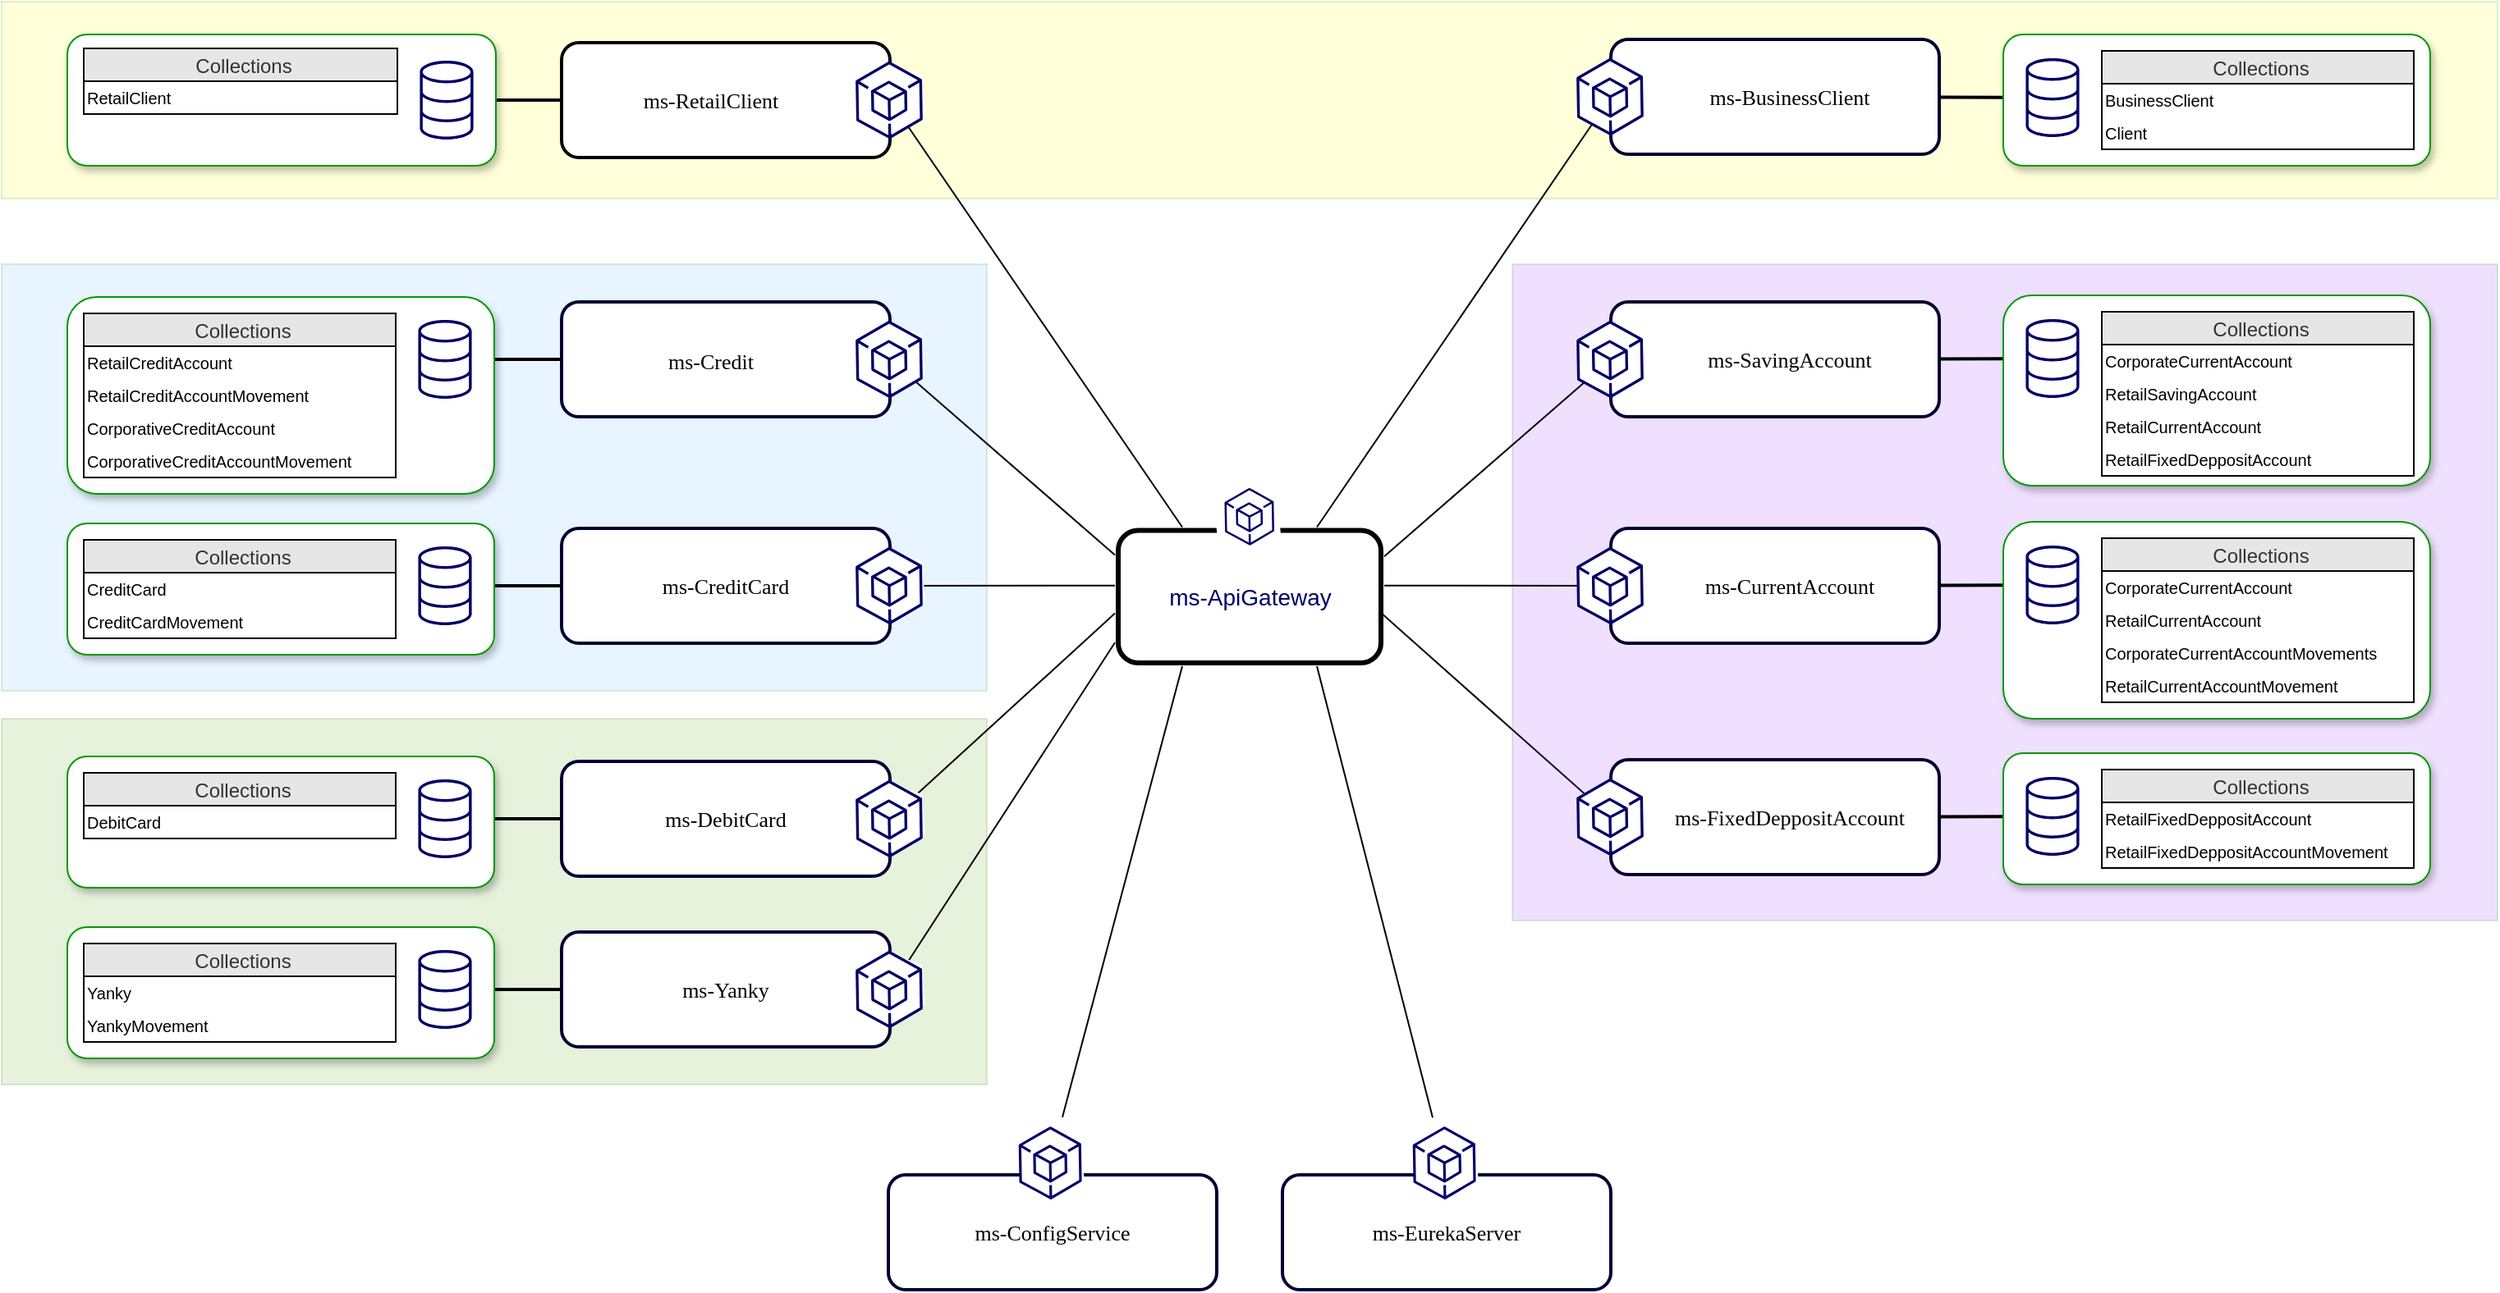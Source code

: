 <mxfile version="18.0.0" type="device"><diagram name="Page-1" id="8ce9d11a-91a2-4d17-14d8-a56ed91bf033"><mxGraphModel dx="1422" dy="865" grid="1" gridSize="10" guides="1" tooltips="1" connect="1" arrows="1" fold="1" page="0" pageScale="1" pageWidth="1654" pageHeight="1169" background="none" math="0" shadow="0"><root><mxCell id="0"/><mxCell id="1" parent="0"/><mxCell id="M9vJf_4yARbZ_5PcfqVN-27" value="" style="rounded=0;whiteSpace=wrap;html=1;shadow=0;glass=0;strokeColor=#2D7600;fillColor=#60a917;opacity=15;sketch=0;gradientDirection=north;fontColor=#ffffff;" vertex="1" parent="1"><mxGeometry x="40" y="497" width="600" height="223" as="geometry"/></mxCell><mxCell id="zfBecbqCb2H-PpGnRsxc-29" style="edgeStyle=none;rounded=0;orthogonalLoop=1;jettySize=auto;html=1;endArrow=none;endFill=0;entryX=0.99;entryY=0.62;entryDx=0;entryDy=0;entryPerimeter=0;exitX=0;exitY=0.5;exitDx=0;exitDy=0;" parent="1" source="zfBecbqCb2H-PpGnRsxc-16" target="_Uz7mDWVABXSQ33nbeNP-144" edge="1"><mxGeometry relative="1" as="geometry"><mxPoint x="1030" y="672" as="sourcePoint"/><mxPoint x="900" y="430" as="targetPoint"/></mxGeometry></mxCell><mxCell id="gxVAvb1nZ87aypQsvZ4N-100" value="" style="rounded=0;whiteSpace=wrap;html=1;shadow=0;glass=0;strokeColor=#009900;fillColor=#9933FF;opacity=15;sketch=0;gradientColor=none;gradientDirection=north;" parent="1" vertex="1"><mxGeometry x="960" y="220" width="600" height="400" as="geometry"/></mxCell><mxCell id="gxVAvb1nZ87aypQsvZ4N-98" value="" style="rounded=0;whiteSpace=wrap;html=1;shadow=0;glass=0;strokeColor=#009900;fillColor=#66B2FF;opacity=15;sketch=0;gradientColor=none;gradientDirection=north;" parent="1" vertex="1"><mxGeometry x="40" y="220" width="600" height="260" as="geometry"/></mxCell><mxCell id="gxVAvb1nZ87aypQsvZ4N-97" value="" style="rounded=0;whiteSpace=wrap;html=1;shadow=0;glass=0;strokeColor=#009900;fillColor=#FFFF00;opacity=15;sketch=0;gradientColor=none;gradientDirection=north;" parent="1" vertex="1"><mxGeometry x="40" y="60" width="1520" height="120" as="geometry"/></mxCell><mxCell id="gxVAvb1nZ87aypQsvZ4N-83" style="edgeStyle=none;rounded=0;orthogonalLoop=1;jettySize=auto;html=1;exitX=0;exitY=0.5;exitDx=0;exitDy=0;endArrow=none;endFill=0;entryX=1;entryY=0.21;entryDx=0;entryDy=0;entryPerimeter=0;" parent="1" source="_Uz7mDWVABXSQ33nbeNP-8" target="_Uz7mDWVABXSQ33nbeNP-144" edge="1"><mxGeometry relative="1" as="geometry"><mxPoint x="900" y="350" as="targetPoint"/></mxGeometry></mxCell><mxCell id="gxVAvb1nZ87aypQsvZ4N-111" style="edgeStyle=none;rounded=0;orthogonalLoop=1;jettySize=auto;html=1;exitX=0.25;exitY=1;exitDx=0;exitDy=0;fontSize=12;endArrow=none;endFill=0;" parent="1" source="_Uz7mDWVABXSQ33nbeNP-144" target="gxVAvb1nZ87aypQsvZ4N-104" edge="1"><mxGeometry relative="1" as="geometry"/></mxCell><mxCell id="gxVAvb1nZ87aypQsvZ4N-112" style="edgeStyle=none;rounded=0;orthogonalLoop=1;jettySize=auto;html=1;exitX=0.75;exitY=1;exitDx=0;exitDy=0;fontSize=12;endArrow=none;endFill=0;" parent="1" source="_Uz7mDWVABXSQ33nbeNP-144" target="gxVAvb1nZ87aypQsvZ4N-110" edge="1"><mxGeometry relative="1" as="geometry"/></mxCell><mxCell id="gxVAvb1nZ87aypQsvZ4N-84" style="edgeStyle=none;rounded=0;orthogonalLoop=1;jettySize=auto;html=1;exitX=0;exitY=0.5;exitDx=0;exitDy=0;endArrow=none;endFill=0;entryX=1;entryY=0.42;entryDx=0;entryDy=0;entryPerimeter=0;" parent="1" source="JOhAV4occEGOmYZ6tUo2-1" target="_Uz7mDWVABXSQ33nbeNP-144" edge="1"><mxGeometry relative="1" as="geometry"><mxPoint x="910" y="400" as="targetPoint"/></mxGeometry></mxCell><mxCell id="gxVAvb1nZ87aypQsvZ4N-86" style="edgeStyle=none;rounded=0;orthogonalLoop=1;jettySize=auto;html=1;exitX=1;exitY=0.5;exitDx=0;exitDy=0;entryX=0;entryY=0.42;entryDx=0;entryDy=0;endArrow=none;endFill=0;entryPerimeter=0;" parent="1" source="gxVAvb1nZ87aypQsvZ4N-43" target="_Uz7mDWVABXSQ33nbeNP-144" edge="1"><mxGeometry relative="1" as="geometry"/></mxCell><mxCell id="gxVAvb1nZ87aypQsvZ4N-79" style="edgeStyle=none;rounded=0;orthogonalLoop=1;jettySize=auto;html=1;exitX=1;exitY=0.5;exitDx=0;exitDy=0;endArrow=none;endFill=0;entryX=0.25;entryY=0;entryDx=0;entryDy=0;" parent="1" source="_Uz7mDWVABXSQ33nbeNP-14" target="_Uz7mDWVABXSQ33nbeNP-144" edge="1"><mxGeometry relative="1" as="geometry"><mxPoint x="750" y="220" as="targetPoint"/><mxPoint x="502.5" y="155" as="sourcePoint"/></mxGeometry></mxCell><mxCell id="_Uz7mDWVABXSQ33nbeNP-14" value="ms-RetailClient" style="rounded=1;whiteSpace=wrap;html=1;shadow=0;labelBackgroundColor=none;strokeWidth=2;fontFamily=Verdana;fontSize=13;align=center;strokeColor=#000000;spacingRight=18;" parent="1" vertex="1"><mxGeometry x="381" y="85" width="200" height="70" as="geometry"/></mxCell><mxCell id="_Uz7mDWVABXSQ33nbeNP-24" value="" style="group;rotation=180;" parent="1" vertex="1" connectable="0"><mxGeometry x="551" y="90.5" width="59" height="59" as="geometry"/></mxCell><mxCell id="_Uz7mDWVABXSQ33nbeNP-25" value="" style="html=1;whiteSpace=wrap;shape=isoCube2;backgroundOutline=1;isoAngle=15;strokeColor=#FFFFFF;fillColor=default;gradientColor=none;rotation=-365;" parent="_Uz7mDWVABXSQ33nbeNP-24" vertex="1"><mxGeometry x="10" y="7" width="40" height="43" as="geometry"/></mxCell><mxCell id="_Uz7mDWVABXSQ33nbeNP-26" value="" style="sketch=0;outlineConnect=0;fontColor=#232F3E;gradientColor=none;gradientDirection=north;fillColor=none;strokeColor=#000066;dashed=0;verticalLabelPosition=bottom;verticalAlign=top;align=center;html=1;fontSize=12;fontStyle=0;aspect=fixed;shape=mxgraph.aws4.resourceIcon;resIcon=mxgraph.aws4.tools_and_sdks;rotation=359;" parent="_Uz7mDWVABXSQ33nbeNP-24" vertex="1"><mxGeometry width="59" height="59" as="geometry"/></mxCell><mxCell id="_Uz7mDWVABXSQ33nbeNP-136" value="" style="edgeStyle=none;rounded=0;orthogonalLoop=1;jettySize=auto;html=1;fontSize=12;fontColor=#333333;endArrow=none;endFill=0;strokeWidth=2;" parent="1" source="_Uz7mDWVABXSQ33nbeNP-133" target="_Uz7mDWVABXSQ33nbeNP-14" edge="1"><mxGeometry relative="1" as="geometry"/></mxCell><mxCell id="_Uz7mDWVABXSQ33nbeNP-126" value="" style="whiteSpace=wrap;html=1;fontSize=14;strokeColor=#009900;fillColor=default;gradientColor=none;gradientDirection=south;rounded=1;shadow=1;" parent="1" vertex="1"><mxGeometry x="80" y="80" width="261" height="80" as="geometry"/></mxCell><mxCell id="_Uz7mDWVABXSQ33nbeNP-127" value="Collections" style="swimlane;fontStyle=0;childLayout=stackLayout;horizontal=1;startSize=20;horizontalStack=0;resizeParent=1;resizeParentMax=0;resizeLast=0;collapsible=1;marginBottom=0;fontSize=12;gradientDirection=east;spacingLeft=4;align=center;strokeColor=default;gradientColor=none;swimlaneFillColor=#FFFFFF;fillColor=#E6E6E6;fontColor=#333333;" parent="1" vertex="1"><mxGeometry x="90" y="88.5" width="191" height="40" as="geometry"><mxRectangle x="780" y="240" width="50" height="30" as="alternateBounds"/></mxGeometry></mxCell><mxCell id="_Uz7mDWVABXSQ33nbeNP-130" value="RetailClient" style="text;strokeColor=none;fillColor=none;align=left;verticalAlign=middle;spacingLeft=2;spacingRight=4;overflow=hidden;points=[[0,0.5],[1,0.5]];portConstraint=eastwest;rotatable=0;fontSize=10;spacing=0;" parent="_Uz7mDWVABXSQ33nbeNP-127" vertex="1"><mxGeometry y="20" width="191" height="20" as="geometry"/></mxCell><mxCell id="_Uz7mDWVABXSQ33nbeNP-131" value="" style="group" parent="1" vertex="1" connectable="0"><mxGeometry x="281" y="90" width="60" height="60" as="geometry"/></mxCell><mxCell id="_Uz7mDWVABXSQ33nbeNP-132" value="" style="shape=cylinder3;whiteSpace=wrap;html=1;boundedLbl=1;backgroundOutline=1;size=15;fontSize=14;strokeColor=none;fillColor=#FFFFFF;gradientColor=none;" parent="_Uz7mDWVABXSQ33nbeNP-131" vertex="1"><mxGeometry x="14.615" y="6.154" width="30.769" height="47.692" as="geometry"/></mxCell><mxCell id="_Uz7mDWVABXSQ33nbeNP-133" value="" style="sketch=0;points=[[0,0,0],[0.25,0,0],[0.5,0,0],[0.75,0,0],[1,0,0],[0,1,0],[0.25,1,0],[0.5,1,0],[0.75,1,0],[1,1,0],[0,0.25,0],[0,0.5,0],[0,0.75,0],[1,0.25,0],[1,0.5,0],[1,0.75,0]];outlineConnect=0;fontColor=#232F3E;gradientColor=none;gradientDirection=north;fillColor=none;strokeColor=#000066;dashed=0;verticalLabelPosition=bottom;verticalAlign=top;align=center;html=1;fontSize=12;fontStyle=0;aspect=fixed;shape=mxgraph.aws4.resourceIcon;resIcon=mxgraph.aws4.database;" parent="_Uz7mDWVABXSQ33nbeNP-131" vertex="1"><mxGeometry width="60" height="60" as="geometry"/></mxCell><mxCell id="gxVAvb1nZ87aypQsvZ4N-81" style="edgeStyle=none;rounded=0;orthogonalLoop=1;jettySize=auto;html=1;exitX=0;exitY=0.5;exitDx=0;exitDy=0;entryX=0.75;entryY=0;entryDx=0;entryDy=0;endArrow=none;endFill=0;" parent="1" source="17ea667e15c223fc-8" target="_Uz7mDWVABXSQ33nbeNP-144" edge="1"><mxGeometry relative="1" as="geometry"/></mxCell><mxCell id="gxVAvb1nZ87aypQsvZ4N-82" style="edgeStyle=none;rounded=0;orthogonalLoop=1;jettySize=auto;html=1;exitX=1;exitY=0.5;exitDx=0;exitDy=0;entryX=0;entryY=0.2;entryDx=0;entryDy=0;endArrow=none;endFill=0;entryPerimeter=0;" parent="1" source="_Uz7mDWVABXSQ33nbeNP-13" target="_Uz7mDWVABXSQ33nbeNP-144" edge="1"><mxGeometry relative="1" as="geometry"/></mxCell><mxCell id="gxVAvb1nZ87aypQsvZ4N-90" value="" style="group" parent="1" vertex="1" connectable="0"><mxGeometry x="80" y="378" width="530" height="80" as="geometry"/></mxCell><mxCell id="gxVAvb1nZ87aypQsvZ4N-43" value="ms-CreditCard" style="rounded=1;whiteSpace=wrap;html=1;shadow=0;labelBackgroundColor=none;strokeWidth=2;fontFamily=Verdana;fontSize=13;align=center;perimeterSpacing=0;strokeColor=#000033;" parent="gxVAvb1nZ87aypQsvZ4N-90" vertex="1"><mxGeometry x="301" y="3" width="200" height="70" as="geometry"/></mxCell><mxCell id="gxVAvb1nZ87aypQsvZ4N-44" value="" style="group;rotation=180;" parent="gxVAvb1nZ87aypQsvZ4N-90" vertex="1" connectable="0"><mxGeometry x="471" y="8.5" width="59" height="59" as="geometry"/></mxCell><mxCell id="gxVAvb1nZ87aypQsvZ4N-45" value="" style="html=1;whiteSpace=wrap;shape=isoCube2;backgroundOutline=1;isoAngle=15;strokeColor=#FFFFFF;fillColor=default;gradientColor=none;rotation=-365;" parent="gxVAvb1nZ87aypQsvZ4N-44" vertex="1"><mxGeometry x="10" y="7" width="40" height="43" as="geometry"/></mxCell><mxCell id="gxVAvb1nZ87aypQsvZ4N-46" value="" style="sketch=0;outlineConnect=0;fontColor=#232F3E;gradientColor=none;gradientDirection=north;fillColor=none;strokeColor=#000066;dashed=0;verticalLabelPosition=bottom;verticalAlign=top;align=center;html=1;fontSize=12;fontStyle=0;aspect=fixed;shape=mxgraph.aws4.resourceIcon;resIcon=mxgraph.aws4.tools_and_sdks;rotation=359;" parent="gxVAvb1nZ87aypQsvZ4N-44" vertex="1"><mxGeometry width="59" height="59" as="geometry"/></mxCell><mxCell id="gxVAvb1nZ87aypQsvZ4N-47" value="" style="edgeStyle=none;rounded=0;orthogonalLoop=1;jettySize=auto;html=1;fontSize=12;fontColor=#333333;endArrow=none;endFill=0;strokeWidth=2;" parent="gxVAvb1nZ87aypQsvZ4N-90" source="gxVAvb1nZ87aypQsvZ4N-56" target="gxVAvb1nZ87aypQsvZ4N-43" edge="1"><mxGeometry relative="1" as="geometry"/></mxCell><mxCell id="gxVAvb1nZ87aypQsvZ4N-48" value="" style="whiteSpace=wrap;html=1;fontSize=14;strokeColor=#009900;fillColor=#FFFFFF;gradientColor=none;gradientDirection=south;shadow=1;rounded=1;" parent="gxVAvb1nZ87aypQsvZ4N-90" vertex="1"><mxGeometry width="260" height="80" as="geometry"/></mxCell><mxCell id="gxVAvb1nZ87aypQsvZ4N-49" value="Collections" style="swimlane;fontStyle=0;childLayout=stackLayout;horizontal=1;startSize=20;horizontalStack=0;resizeParent=1;resizeParentMax=0;resizeLast=0;collapsible=1;marginBottom=0;fontSize=12;gradientDirection=east;spacingLeft=4;align=center;strokeColor=default;gradientColor=none;swimlaneFillColor=#FFFFFF;fillColor=#E6E6E6;fontColor=#333333;" parent="gxVAvb1nZ87aypQsvZ4N-90" vertex="1"><mxGeometry x="10" y="10" width="190" height="60" as="geometry"><mxRectangle x="780" y="240" width="50" height="30" as="alternateBounds"/></mxGeometry></mxCell><mxCell id="gxVAvb1nZ87aypQsvZ4N-50" value="CreditCard" style="text;strokeColor=none;fillColor=none;align=left;verticalAlign=middle;spacingLeft=2;spacingRight=4;overflow=hidden;points=[[0,0.5],[1,0.5]];portConstraint=eastwest;rotatable=0;fontSize=10;spacing=0;" parent="gxVAvb1nZ87aypQsvZ4N-49" vertex="1"><mxGeometry y="20" width="190" height="20" as="geometry"/></mxCell><mxCell id="gxVAvb1nZ87aypQsvZ4N-51" value="CreditCardMovement" style="text;strokeColor=none;fillColor=none;align=left;verticalAlign=middle;spacingLeft=2;spacingRight=4;overflow=hidden;points=[[0,0.5],[1,0.5]];portConstraint=eastwest;rotatable=0;fontSize=10;spacing=0;" parent="gxVAvb1nZ87aypQsvZ4N-49" vertex="1"><mxGeometry y="40" width="190" height="20" as="geometry"/></mxCell><mxCell id="gxVAvb1nZ87aypQsvZ4N-54" value="" style="group" parent="gxVAvb1nZ87aypQsvZ4N-90" vertex="1" connectable="0"><mxGeometry x="200" y="8" width="60" height="60" as="geometry"/></mxCell><mxCell id="gxVAvb1nZ87aypQsvZ4N-55" value="" style="shape=cylinder3;whiteSpace=wrap;html=1;boundedLbl=1;backgroundOutline=1;size=15;fontSize=14;strokeColor=none;fillColor=#FFFFFF;gradientColor=none;" parent="gxVAvb1nZ87aypQsvZ4N-54" vertex="1"><mxGeometry x="14.615" y="6.154" width="30.769" height="47.692" as="geometry"/></mxCell><mxCell id="gxVAvb1nZ87aypQsvZ4N-56" value="" style="sketch=0;points=[[0,0,0],[0.25,0,0],[0.5,0,0],[0.75,0,0],[1,0,0],[0,1,0],[0.25,1,0],[0.5,1,0],[0.75,1,0],[1,1,0],[0,0.25,0],[0,0.5,0],[0,0.75,0],[1,0.25,0],[1,0.5,0],[1,0.75,0]];outlineConnect=0;fontColor=#232F3E;gradientColor=none;gradientDirection=north;fillColor=none;strokeColor=#000066;dashed=0;verticalLabelPosition=bottom;verticalAlign=top;align=center;html=1;fontSize=12;fontStyle=0;aspect=fixed;shape=mxgraph.aws4.resourceIcon;resIcon=mxgraph.aws4.database;" parent="gxVAvb1nZ87aypQsvZ4N-54" vertex="1"><mxGeometry width="60" height="60" as="geometry"/></mxCell><mxCell id="gxVAvb1nZ87aypQsvZ4N-92" value="" style="group" parent="1" vertex="1" connectable="0"><mxGeometry x="80" y="240" width="530" height="120" as="geometry"/></mxCell><mxCell id="_Uz7mDWVABXSQ33nbeNP-13" value="ms-Credit" style="rounded=1;whiteSpace=wrap;html=1;shadow=0;labelBackgroundColor=none;strokeWidth=2;fontFamily=Verdana;fontSize=13;align=center;perimeterSpacing=0;strokeColor=#000033;spacingBottom=-1;spacingRight=18;" parent="gxVAvb1nZ87aypQsvZ4N-92" vertex="1"><mxGeometry x="301" y="3" width="200" height="70" as="geometry"/></mxCell><mxCell id="_Uz7mDWVABXSQ33nbeNP-139" value="" style="edgeStyle=none;rounded=0;orthogonalLoop=1;jettySize=auto;html=1;fontSize=12;fontColor=#333333;endArrow=none;endFill=0;strokeWidth=2;" parent="gxVAvb1nZ87aypQsvZ4N-92" source="_Uz7mDWVABXSQ33nbeNP-105" target="_Uz7mDWVABXSQ33nbeNP-13" edge="1"><mxGeometry relative="1" as="geometry"/></mxCell><mxCell id="_Uz7mDWVABXSQ33nbeNP-98" value="" style="whiteSpace=wrap;html=1;fontSize=14;strokeColor=#009900;fillColor=#FFFFFF;gradientColor=none;gradientDirection=south;rounded=1;shadow=1;" parent="gxVAvb1nZ87aypQsvZ4N-92" vertex="1"><mxGeometry width="260" height="120" as="geometry"/></mxCell><mxCell id="_Uz7mDWVABXSQ33nbeNP-99" value="Collections" style="swimlane;fontStyle=0;childLayout=stackLayout;horizontal=1;startSize=20;horizontalStack=0;resizeParent=1;resizeParentMax=0;resizeLast=0;collapsible=1;marginBottom=0;fontSize=12;gradientDirection=east;spacingLeft=4;align=center;strokeColor=default;gradientColor=none;swimlaneFillColor=#FFFFFF;fillColor=#E6E6E6;fontColor=#333333;" parent="gxVAvb1nZ87aypQsvZ4N-92" vertex="1"><mxGeometry x="10" y="10" width="190" height="100" as="geometry"><mxRectangle x="780" y="240" width="50" height="30" as="alternateBounds"/></mxGeometry></mxCell><mxCell id="gxVAvb1nZ87aypQsvZ4N-40" value="RetailCreditAccount" style="text;strokeColor=none;fillColor=none;align=left;verticalAlign=middle;spacingLeft=2;spacingRight=4;overflow=hidden;points=[[0,0.5],[1,0.5]];portConstraint=eastwest;rotatable=0;fontSize=10;spacing=0;" parent="_Uz7mDWVABXSQ33nbeNP-99" vertex="1"><mxGeometry y="20" width="190" height="20" as="geometry"/></mxCell><mxCell id="_Uz7mDWVABXSQ33nbeNP-100" value="RetailCreditAccountMovement" style="text;strokeColor=none;fillColor=none;align=left;verticalAlign=middle;spacingLeft=2;spacingRight=4;overflow=hidden;points=[[0,0.5],[1,0.5]];portConstraint=eastwest;rotatable=0;fontSize=10;spacing=0;" parent="_Uz7mDWVABXSQ33nbeNP-99" vertex="1"><mxGeometry y="40" width="190" height="20" as="geometry"/></mxCell><mxCell id="gxVAvb1nZ87aypQsvZ4N-42" value="CorporativeCreditAccount" style="text;strokeColor=none;fillColor=none;align=left;verticalAlign=middle;spacingLeft=2;spacingRight=4;overflow=hidden;points=[[0,0.5],[1,0.5]];portConstraint=eastwest;rotatable=0;fontSize=10;spacing=0;" parent="_Uz7mDWVABXSQ33nbeNP-99" vertex="1"><mxGeometry y="60" width="190" height="20" as="geometry"/></mxCell><mxCell id="_Uz7mDWVABXSQ33nbeNP-101" value="CorporativeCreditAccountMovement" style="text;strokeColor=none;fillColor=none;align=left;verticalAlign=middle;spacingLeft=2;spacingRight=4;overflow=hidden;points=[[0,0.5],[1,0.5]];portConstraint=eastwest;rotatable=0;fontSize=10;spacing=0;" parent="_Uz7mDWVABXSQ33nbeNP-99" vertex="1"><mxGeometry y="80" width="190" height="20" as="geometry"/></mxCell><mxCell id="_Uz7mDWVABXSQ33nbeNP-103" value="" style="group" parent="gxVAvb1nZ87aypQsvZ4N-92" vertex="1" connectable="0"><mxGeometry x="200" y="8" width="60" height="60" as="geometry"/></mxCell><mxCell id="_Uz7mDWVABXSQ33nbeNP-104" value="" style="shape=cylinder3;whiteSpace=wrap;html=1;boundedLbl=1;backgroundOutline=1;size=15;fontSize=14;strokeColor=none;fillColor=#FFFFFF;gradientColor=none;" parent="_Uz7mDWVABXSQ33nbeNP-103" vertex="1"><mxGeometry x="14.615" y="6.154" width="30.769" height="47.692" as="geometry"/></mxCell><mxCell id="_Uz7mDWVABXSQ33nbeNP-105" value="" style="sketch=0;points=[[0,0,0],[0.25,0,0],[0.5,0,0],[0.75,0,0],[1,0,0],[0,1,0],[0.25,1,0],[0.5,1,0],[0.75,1,0],[1,1,0],[0,0.25,0],[0,0.5,0],[0,0.75,0],[1,0.25,0],[1,0.5,0],[1,0.75,0]];outlineConnect=0;fontColor=#232F3E;gradientColor=none;gradientDirection=north;fillColor=none;strokeColor=#000066;dashed=0;verticalLabelPosition=bottom;verticalAlign=top;align=center;html=1;fontSize=12;fontStyle=0;aspect=fixed;shape=mxgraph.aws4.resourceIcon;resIcon=mxgraph.aws4.database;" parent="_Uz7mDWVABXSQ33nbeNP-103" vertex="1"><mxGeometry width="60" height="60" as="geometry"/></mxCell><mxCell id="_Uz7mDWVABXSQ33nbeNP-21" value="" style="group;rotation=180;" parent="gxVAvb1nZ87aypQsvZ4N-92" vertex="1" connectable="0"><mxGeometry x="471" y="8.5" width="59" height="59" as="geometry"/></mxCell><mxCell id="_Uz7mDWVABXSQ33nbeNP-22" value="" style="html=1;whiteSpace=wrap;shape=isoCube2;backgroundOutline=1;isoAngle=15;strokeColor=#FFFFFF;fillColor=default;gradientColor=none;rotation=-365;" parent="_Uz7mDWVABXSQ33nbeNP-21" vertex="1"><mxGeometry x="10" y="7" width="40" height="43" as="geometry"/></mxCell><mxCell id="_Uz7mDWVABXSQ33nbeNP-23" value="" style="sketch=0;outlineConnect=0;fontColor=#232F3E;gradientColor=none;gradientDirection=north;fillColor=none;strokeColor=#000066;dashed=0;verticalLabelPosition=bottom;verticalAlign=top;align=center;html=1;fontSize=12;fontStyle=0;aspect=fixed;shape=mxgraph.aws4.resourceIcon;resIcon=mxgraph.aws4.tools_and_sdks;rotation=359;" parent="_Uz7mDWVABXSQ33nbeNP-21" vertex="1"><mxGeometry width="59" height="59" as="geometry"/></mxCell><mxCell id="gxVAvb1nZ87aypQsvZ4N-93" value="" style="group" parent="1" vertex="1" connectable="0"><mxGeometry x="990" y="377" width="529" height="120" as="geometry"/></mxCell><mxCell id="JOhAV4occEGOmYZ6tUo2-1" value="ms-CurrentAccount" style="rounded=1;whiteSpace=wrap;html=1;shadow=0;labelBackgroundColor=none;strokeWidth=2;fontFamily=Verdana;fontSize=13;align=center;strokeColor=#000033;spacingLeft=18;" parent="gxVAvb1nZ87aypQsvZ4N-93" vertex="1"><mxGeometry x="30" y="4" width="200" height="70" as="geometry"/></mxCell><mxCell id="JOhAV4occEGOmYZ6tUo2-5" value="" style="edgeStyle=none;rounded=0;orthogonalLoop=1;jettySize=auto;html=1;fontSize=12;fontColor=#333333;endArrow=none;endFill=0;strokeWidth=2;" parent="gxVAvb1nZ87aypQsvZ4N-93" source="JOhAV4occEGOmYZ6tUo2-15" target="JOhAV4occEGOmYZ6tUo2-1" edge="1"><mxGeometry relative="1" as="geometry"/></mxCell><mxCell id="JOhAV4occEGOmYZ6tUo2-7" value="" style="whiteSpace=wrap;html=1;fontSize=14;strokeColor=#009900;fillColor=#FFFFFF;gradientColor=none;gradientDirection=south;rounded=1;shadow=1;" parent="gxVAvb1nZ87aypQsvZ4N-93" vertex="1"><mxGeometry x="269" width="260" height="120" as="geometry"/></mxCell><mxCell id="JOhAV4occEGOmYZ6tUo2-8" value="Collections" style="swimlane;fontStyle=0;childLayout=stackLayout;horizontal=1;startSize=20;horizontalStack=0;resizeParent=1;resizeParentMax=0;resizeLast=0;collapsible=1;marginBottom=0;fontSize=12;gradientDirection=east;spacingLeft=4;align=center;strokeColor=default;gradientColor=none;swimlaneFillColor=#FFFFFF;fillColor=#E6E6E6;fontColor=#333333;" parent="gxVAvb1nZ87aypQsvZ4N-93" vertex="1"><mxGeometry x="329" y="10" width="190" height="100" as="geometry"><mxRectangle x="780" y="240" width="50" height="30" as="alternateBounds"/></mxGeometry></mxCell><mxCell id="JOhAV4occEGOmYZ6tUo2-9" value="CorporateCurrentAccount" style="text;strokeColor=none;fillColor=none;align=left;verticalAlign=middle;spacingLeft=2;spacingRight=4;overflow=hidden;points=[[0,0.5],[1,0.5]];portConstraint=eastwest;rotatable=0;fontSize=10;spacing=0;" parent="JOhAV4occEGOmYZ6tUo2-8" vertex="1"><mxGeometry y="20" width="190" height="20" as="geometry"/></mxCell><mxCell id="gxVAvb1nZ87aypQsvZ4N-72" value="RetailCurrentAccount" style="text;strokeColor=none;fillColor=none;align=left;verticalAlign=middle;spacingLeft=2;spacingRight=4;overflow=hidden;points=[[0,0.5],[1,0.5]];portConstraint=eastwest;rotatable=0;fontSize=10;spacing=0;" parent="JOhAV4occEGOmYZ6tUo2-8" vertex="1"><mxGeometry y="40" width="190" height="20" as="geometry"/></mxCell><mxCell id="JOhAV4occEGOmYZ6tUo2-10" value="CorporateCurrentAccountMovements" style="text;strokeColor=none;fillColor=none;align=left;verticalAlign=middle;spacingLeft=2;spacingRight=4;overflow=hidden;points=[[0,0.5],[1,0.5]];portConstraint=eastwest;rotatable=0;fontSize=10;spacing=0;" parent="JOhAV4occEGOmYZ6tUo2-8" vertex="1"><mxGeometry y="60" width="190" height="20" as="geometry"/></mxCell><mxCell id="gxVAvb1nZ87aypQsvZ4N-73" value="RetailCurrentAccountMovement" style="text;strokeColor=none;fillColor=none;align=left;verticalAlign=middle;spacingLeft=2;spacingRight=4;overflow=hidden;points=[[0,0.5],[1,0.5]];portConstraint=eastwest;rotatable=0;fontSize=10;spacing=0;" parent="JOhAV4occEGOmYZ6tUo2-8" vertex="1"><mxGeometry y="80" width="190" height="20" as="geometry"/></mxCell><mxCell id="JOhAV4occEGOmYZ6tUo2-13" value="" style="group" parent="gxVAvb1nZ87aypQsvZ4N-93" vertex="1" connectable="0"><mxGeometry x="269" y="8.5" width="60" height="60" as="geometry"/></mxCell><mxCell id="JOhAV4occEGOmYZ6tUo2-14" value="" style="shape=cylinder3;whiteSpace=wrap;html=1;boundedLbl=1;backgroundOutline=1;size=15;fontSize=14;strokeColor=none;fillColor=#FFFFFF;gradientColor=none;" parent="JOhAV4occEGOmYZ6tUo2-13" vertex="1"><mxGeometry x="14.615" y="6.154" width="30.769" height="47.692" as="geometry"/></mxCell><mxCell id="JOhAV4occEGOmYZ6tUo2-15" value="" style="sketch=0;points=[[0,0,0],[0.25,0,0],[0.5,0,0],[0.75,0,0],[1,0,0],[0,1,0],[0.25,1,0],[0.5,1,0],[0.75,1,0],[1,1,0],[0,0.25,0],[0,0.5,0],[0,0.75,0],[1,0.25,0],[1,0.5,0],[1,0.75,0]];outlineConnect=0;fontColor=#232F3E;gradientColor=none;gradientDirection=north;fillColor=none;strokeColor=#000066;dashed=0;verticalLabelPosition=bottom;verticalAlign=top;align=center;html=1;fontSize=12;fontStyle=0;aspect=fixed;shape=mxgraph.aws4.resourceIcon;resIcon=mxgraph.aws4.database;" parent="JOhAV4occEGOmYZ6tUo2-13" vertex="1"><mxGeometry width="60" height="60" as="geometry"/></mxCell><mxCell id="JOhAV4occEGOmYZ6tUo2-2" value="" style="group;rotation=180;" parent="gxVAvb1nZ87aypQsvZ4N-93" vertex="1" connectable="0"><mxGeometry y="9.5" width="59" height="59" as="geometry"/></mxCell><mxCell id="JOhAV4occEGOmYZ6tUo2-3" value="" style="html=1;whiteSpace=wrap;shape=isoCube2;backgroundOutline=1;isoAngle=15;strokeColor=#FFFFFF;fillColor=default;gradientColor=none;rotation=-365;" parent="JOhAV4occEGOmYZ6tUo2-2" vertex="1"><mxGeometry x="10" y="7" width="40" height="43" as="geometry"/></mxCell><mxCell id="JOhAV4occEGOmYZ6tUo2-4" value="" style="sketch=0;outlineConnect=0;fontColor=#232F3E;gradientColor=none;gradientDirection=north;fillColor=none;strokeColor=#000066;dashed=0;verticalLabelPosition=bottom;verticalAlign=top;align=center;html=1;fontSize=12;fontStyle=0;aspect=fixed;shape=mxgraph.aws4.resourceIcon;resIcon=mxgraph.aws4.tools_and_sdks;rotation=359;" parent="JOhAV4occEGOmYZ6tUo2-2" vertex="1"><mxGeometry width="59" height="59" as="geometry"/></mxCell><mxCell id="gxVAvb1nZ87aypQsvZ4N-95" value="" style="group;shadow=1;rounded=1;glass=0;" parent="1" vertex="1" connectable="0"><mxGeometry x="990" y="80" width="529" height="80" as="geometry"/></mxCell><mxCell id="17ea667e15c223fc-8" value="ms-BusinessClient" style="rounded=1;whiteSpace=wrap;html=1;shadow=0;labelBackgroundColor=none;strokeWidth=2;fontFamily=Verdana;fontSize=13;align=center;strokeColor=#000033;spacingLeft=18;" parent="gxVAvb1nZ87aypQsvZ4N-95" vertex="1"><mxGeometry x="30" y="3" width="200" height="70" as="geometry"/></mxCell><mxCell id="_Uz7mDWVABXSQ33nbeNP-137" value="" style="edgeStyle=none;rounded=0;orthogonalLoop=1;jettySize=auto;html=1;fontSize=12;fontColor=#333333;endArrow=none;endFill=0;strokeWidth=2;" parent="gxVAvb1nZ87aypQsvZ4N-95" source="_Uz7mDWVABXSQ33nbeNP-124" target="17ea667e15c223fc-8" edge="1"><mxGeometry relative="1" as="geometry"/></mxCell><mxCell id="_Uz7mDWVABXSQ33nbeNP-117" value="" style="whiteSpace=wrap;html=1;fontSize=14;strokeColor=#009900;fillColor=#FFFFFF;gradientColor=none;gradientDirection=south;rounded=1;shadow=1;glass=0;" parent="gxVAvb1nZ87aypQsvZ4N-95" vertex="1"><mxGeometry x="269" width="260" height="80" as="geometry"/></mxCell><mxCell id="_Uz7mDWVABXSQ33nbeNP-118" value="Collections" style="swimlane;fontStyle=0;childLayout=stackLayout;horizontal=1;startSize=20;horizontalStack=0;resizeParent=1;resizeParentMax=0;resizeLast=0;collapsible=1;marginBottom=0;fontSize=12;gradientDirection=east;spacingLeft=4;align=center;strokeColor=default;gradientColor=none;swimlaneFillColor=#FFFFFF;fillColor=#E6E6E6;fontColor=#333333;" parent="gxVAvb1nZ87aypQsvZ4N-95" vertex="1"><mxGeometry x="329" y="10" width="190" height="60" as="geometry"><mxRectangle x="780" y="240" width="50" height="30" as="alternateBounds"/></mxGeometry></mxCell><mxCell id="_Uz7mDWVABXSQ33nbeNP-121" value="BusinessClient" style="text;strokeColor=none;fillColor=none;align=left;verticalAlign=middle;spacingLeft=2;spacingRight=4;overflow=hidden;points=[[0,0.5],[1,0.5]];portConstraint=eastwest;rotatable=0;fontSize=10;spacing=0;" parent="_Uz7mDWVABXSQ33nbeNP-118" vertex="1"><mxGeometry y="20" width="190" height="20" as="geometry"/></mxCell><mxCell id="gxVAvb1nZ87aypQsvZ4N-57" value="Client" style="text;strokeColor=none;fillColor=none;align=left;verticalAlign=middle;spacingLeft=2;spacingRight=4;overflow=hidden;points=[[0,0.5],[1,0.5]];portConstraint=eastwest;rotatable=0;fontSize=10;spacing=0;" parent="_Uz7mDWVABXSQ33nbeNP-118" vertex="1"><mxGeometry y="40" width="190" height="20" as="geometry"/></mxCell><mxCell id="_Uz7mDWVABXSQ33nbeNP-122" value="" style="group" parent="gxVAvb1nZ87aypQsvZ4N-95" vertex="1" connectable="0"><mxGeometry x="269" y="8.5" width="60" height="60" as="geometry"/></mxCell><mxCell id="_Uz7mDWVABXSQ33nbeNP-123" value="" style="shape=cylinder3;whiteSpace=wrap;html=1;boundedLbl=1;backgroundOutline=1;size=15;fontSize=14;strokeColor=none;fillColor=#FFFFFF;gradientColor=none;" parent="_Uz7mDWVABXSQ33nbeNP-122" vertex="1"><mxGeometry x="14.615" y="6.154" width="30.769" height="47.692" as="geometry"/></mxCell><mxCell id="_Uz7mDWVABXSQ33nbeNP-124" value="" style="sketch=0;points=[[0,0,0],[0.25,0,0],[0.5,0,0],[0.75,0,0],[1,0,0],[0,1,0],[0.25,1,0],[0.5,1,0],[0.75,1,0],[1,1,0],[0,0.25,0],[0,0.5,0],[0,0.75,0],[1,0.25,0],[1,0.5,0],[1,0.75,0]];outlineConnect=0;fontColor=#232F3E;gradientColor=none;gradientDirection=north;fillColor=none;strokeColor=#000066;dashed=0;verticalLabelPosition=bottom;verticalAlign=top;align=center;html=1;fontSize=12;fontStyle=0;aspect=fixed;shape=mxgraph.aws4.resourceIcon;resIcon=mxgraph.aws4.database;" parent="_Uz7mDWVABXSQ33nbeNP-122" vertex="1"><mxGeometry width="60" height="60" as="geometry"/></mxCell><mxCell id="_Uz7mDWVABXSQ33nbeNP-7" value="" style="group;rotation=180;" parent="gxVAvb1nZ87aypQsvZ4N-95" vertex="1" connectable="0"><mxGeometry y="8.5" width="59" height="59" as="geometry"/></mxCell><mxCell id="_Uz7mDWVABXSQ33nbeNP-5" value="" style="html=1;whiteSpace=wrap;shape=isoCube2;backgroundOutline=1;isoAngle=15;strokeColor=#FFFFFF;fillColor=default;gradientColor=none;rotation=-365;" parent="_Uz7mDWVABXSQ33nbeNP-7" vertex="1"><mxGeometry x="10" y="7" width="40" height="43" as="geometry"/></mxCell><mxCell id="_Uz7mDWVABXSQ33nbeNP-1" value="" style="sketch=0;outlineConnect=0;fontColor=#232F3E;gradientColor=none;gradientDirection=north;fillColor=none;strokeColor=#000066;dashed=0;verticalLabelPosition=bottom;verticalAlign=top;align=center;html=1;fontSize=12;fontStyle=0;aspect=fixed;shape=mxgraph.aws4.resourceIcon;resIcon=mxgraph.aws4.tools_and_sdks;rotation=359;" parent="_Uz7mDWVABXSQ33nbeNP-7" vertex="1"><mxGeometry width="59" height="59" as="geometry"/></mxCell><mxCell id="_Uz7mDWVABXSQ33nbeNP-8" value="ms-SavingAccount" style="rounded=1;whiteSpace=wrap;html=1;shadow=0;labelBackgroundColor=none;strokeWidth=2;fontFamily=Verdana;fontSize=13;align=center;strokeColor=#000033;spacingLeft=18;" parent="1" vertex="1"><mxGeometry x="1020" y="243" width="200" height="70" as="geometry"/></mxCell><mxCell id="_Uz7mDWVABXSQ33nbeNP-138" value="" style="edgeStyle=none;rounded=0;orthogonalLoop=1;jettySize=auto;html=1;fontSize=12;fontColor=#333333;endArrow=none;endFill=0;strokeWidth=2;" parent="1" source="_Uz7mDWVABXSQ33nbeNP-113" target="_Uz7mDWVABXSQ33nbeNP-8" edge="1"><mxGeometry relative="1" as="geometry"/></mxCell><mxCell id="_Uz7mDWVABXSQ33nbeNP-106" value="" style="whiteSpace=wrap;html=1;fontSize=14;strokeColor=#009900;fillColor=#FFFFFF;gradientColor=none;gradientDirection=south;shadow=1;rounded=1;" parent="1" vertex="1"><mxGeometry x="1259" y="239" width="260" height="116" as="geometry"/></mxCell><mxCell id="_Uz7mDWVABXSQ33nbeNP-107" value="Collections" style="swimlane;fontStyle=0;childLayout=stackLayout;horizontal=1;startSize=20;horizontalStack=0;resizeParent=1;resizeParentMax=0;resizeLast=0;collapsible=1;marginBottom=0;fontSize=12;gradientDirection=east;spacingLeft=4;align=center;strokeColor=default;gradientColor=none;swimlaneFillColor=#FFFFFF;fillColor=#E6E6E6;fontColor=#333333;" parent="1" vertex="1"><mxGeometry x="1319" y="249" width="190" height="100" as="geometry"><mxRectangle x="780" y="240" width="50" height="30" as="alternateBounds"/></mxGeometry></mxCell><mxCell id="_Uz7mDWVABXSQ33nbeNP-108" value="CorporateCurrentAccount" style="text;strokeColor=none;fillColor=none;align=left;verticalAlign=middle;spacingLeft=2;spacingRight=4;overflow=hidden;points=[[0,0.5],[1,0.5]];portConstraint=eastwest;rotatable=0;fontSize=10;spacing=0;" parent="_Uz7mDWVABXSQ33nbeNP-107" vertex="1"><mxGeometry y="20" width="190" height="20" as="geometry"/></mxCell><mxCell id="_Uz7mDWVABXSQ33nbeNP-109" value="RetailSavingAccount" style="text;strokeColor=none;fillColor=none;align=left;verticalAlign=middle;spacingLeft=2;spacingRight=4;overflow=hidden;points=[[0,0.5],[1,0.5]];portConstraint=eastwest;rotatable=0;fontSize=10;spacing=0;" parent="_Uz7mDWVABXSQ33nbeNP-107" vertex="1"><mxGeometry y="40" width="190" height="20" as="geometry"/></mxCell><mxCell id="_Uz7mDWVABXSQ33nbeNP-110" value="RetailCurrentAccount" style="text;strokeColor=none;fillColor=none;align=left;verticalAlign=middle;spacingLeft=2;spacingRight=4;overflow=hidden;points=[[0,0.5],[1,0.5]];portConstraint=eastwest;rotatable=0;fontSize=10;spacing=0;" parent="_Uz7mDWVABXSQ33nbeNP-107" vertex="1"><mxGeometry y="60" width="190" height="20" as="geometry"/></mxCell><mxCell id="_Uz7mDWVABXSQ33nbeNP-140" value="RetailFixedDeppositAccount" style="text;strokeColor=none;fillColor=none;align=left;verticalAlign=middle;spacingLeft=2;spacingRight=4;overflow=hidden;points=[[0,0.5],[1,0.5]];portConstraint=eastwest;rotatable=0;fontSize=10;spacing=0;" parent="_Uz7mDWVABXSQ33nbeNP-107" vertex="1"><mxGeometry y="80" width="190" height="20" as="geometry"/></mxCell><mxCell id="_Uz7mDWVABXSQ33nbeNP-111" value="" style="group" parent="1" vertex="1" connectable="0"><mxGeometry x="1259" y="247.5" width="60" height="60" as="geometry"/></mxCell><mxCell id="_Uz7mDWVABXSQ33nbeNP-112" value="" style="shape=cylinder3;whiteSpace=wrap;html=1;boundedLbl=1;backgroundOutline=1;size=15;fontSize=14;strokeColor=none;fillColor=#FFFFFF;gradientColor=none;" parent="_Uz7mDWVABXSQ33nbeNP-111" vertex="1"><mxGeometry x="14.615" y="6.154" width="30.769" height="47.692" as="geometry"/></mxCell><mxCell id="_Uz7mDWVABXSQ33nbeNP-113" value="" style="sketch=0;points=[[0,0,0],[0.25,0,0],[0.5,0,0],[0.75,0,0],[1,0,0],[0,1,0],[0.25,1,0],[0.5,1,0],[0.75,1,0],[1,1,0],[0,0.25,0],[0,0.5,0],[0,0.75,0],[1,0.25,0],[1,0.5,0],[1,0.75,0]];outlineConnect=0;fontColor=#232F3E;gradientColor=none;gradientDirection=north;fillColor=none;strokeColor=#000066;dashed=0;verticalLabelPosition=bottom;verticalAlign=top;align=center;html=1;fontSize=12;fontStyle=0;aspect=fixed;shape=mxgraph.aws4.resourceIcon;resIcon=mxgraph.aws4.database;" parent="_Uz7mDWVABXSQ33nbeNP-111" vertex="1"><mxGeometry width="60" height="60" as="geometry"/></mxCell><mxCell id="gxVAvb1nZ87aypQsvZ4N-105" value="" style="group" parent="1" vertex="1" connectable="0"><mxGeometry x="600" y="740" width="180" height="105" as="geometry"/></mxCell><mxCell id="gxVAvb1nZ87aypQsvZ4N-101" value="ms-ConfigService" style="rounded=1;whiteSpace=wrap;html=1;shadow=0;labelBackgroundColor=none;strokeWidth=2;fontFamily=Verdana;fontSize=13;align=center;perimeterSpacing=0;strokeColor=#000033;" parent="gxVAvb1nZ87aypQsvZ4N-105" vertex="1"><mxGeometry x="-20" y="35" width="200" height="70" as="geometry"/></mxCell><mxCell id="gxVAvb1nZ87aypQsvZ4N-102" value="" style="group;rotation=180;" parent="gxVAvb1nZ87aypQsvZ4N-105" vertex="1" connectable="0"><mxGeometry x="50.824" width="55.529" height="59" as="geometry"/></mxCell><mxCell id="gxVAvb1nZ87aypQsvZ4N-103" value="" style="html=1;whiteSpace=wrap;shape=isoCube2;backgroundOutline=1;isoAngle=15;strokeColor=#FFFFFF;fillColor=default;gradientColor=none;rotation=-365;" parent="gxVAvb1nZ87aypQsvZ4N-102" vertex="1"><mxGeometry x="9.412" y="7" width="37.647" height="43" as="geometry"/></mxCell><mxCell id="gxVAvb1nZ87aypQsvZ4N-104" value="" style="sketch=0;outlineConnect=0;fontColor=#232F3E;gradientColor=none;gradientDirection=north;fillColor=none;strokeColor=#000066;dashed=0;verticalLabelPosition=bottom;verticalAlign=top;align=center;html=1;fontSize=12;fontStyle=0;aspect=fixed;shape=mxgraph.aws4.resourceIcon;resIcon=mxgraph.aws4.tools_and_sdks;rotation=359;" parent="gxVAvb1nZ87aypQsvZ4N-102" vertex="1"><mxGeometry width="55.529" height="55.529" as="geometry"/></mxCell><mxCell id="gxVAvb1nZ87aypQsvZ4N-116" value="" style="group" parent="1" vertex="1" connectable="0"><mxGeometry x="720" y="352" width="160" height="111" as="geometry"/></mxCell><mxCell id="_Uz7mDWVABXSQ33nbeNP-144" value="ms-ApiGateway" style="html=1;fontSize=14;fontColor=#000066;strokeColor=default;fillColor=none;gradientColor=none;gradientDirection=south;labelBackgroundColor=none;perimeterSpacing=2;rounded=1;shadow=0;glass=0;strokeWidth=3;points=[[0,0,0,0,-1],[0,0.2,0,0,0],[0,0.42,0,0,0],[0,0.62,0,0,0],[0,0.83,0,0,0],[0.02,1,0,0,3],[0.23,0,0,0,-7],[0.23,1,0,0,8],[0.5,0,0,0,-7],[0.5,1,0,0,8],[0.79,0,0,0,-7],[0.79,1,0,0,8],[1,0,0,0,-1],[1,0.2,0,0,0],[1,0.42,0,0,0],[1,0.62,0,0,0],[1,0.83,0,0,0],[1,1,0,0,3]];" parent="gxVAvb1nZ87aypQsvZ4N-116" vertex="1"><mxGeometry y="30.273" width="160" height="80.727" as="geometry"/></mxCell><mxCell id="gxVAvb1nZ87aypQsvZ4N-113" value="" style="group;rotation=180;" parent="gxVAvb1nZ87aypQsvZ4N-116" vertex="1" connectable="0"><mxGeometry x="51.004" width="55.529" height="59.536" as="geometry"/></mxCell><mxCell id="gxVAvb1nZ87aypQsvZ4N-114" value="" style="html=1;whiteSpace=wrap;shape=isoCube2;backgroundOutline=1;isoAngle=15;strokeColor=#FFFFFF;fillColor=default;gradientColor=none;rotation=-365;" parent="gxVAvb1nZ87aypQsvZ4N-113" vertex="1"><mxGeometry x="9.412" y="7.064" width="37.647" height="43.391" as="geometry"/></mxCell><mxCell id="gxVAvb1nZ87aypQsvZ4N-115" value="" style="sketch=0;outlineConnect=0;fontColor=#232F3E;gradientColor=none;gradientDirection=north;fillColor=none;strokeColor=#000066;dashed=0;verticalLabelPosition=bottom;verticalAlign=top;align=center;html=1;fontSize=12;fontStyle=0;aspect=fixed;shape=mxgraph.aws4.resourceIcon;resIcon=mxgraph.aws4.tools_and_sdks;rotation=359;" parent="gxVAvb1nZ87aypQsvZ4N-113" vertex="1"><mxGeometry x="7" width="43.715" height="43.715" as="geometry"/></mxCell><mxCell id="zfBecbqCb2H-PpGnRsxc-1" value="" style="group" parent="1" vertex="1" connectable="0"><mxGeometry x="820" y="740" width="200" height="105" as="geometry"/></mxCell><mxCell id="gxVAvb1nZ87aypQsvZ4N-107" value="ms-EurekaServer" style="rounded=1;whiteSpace=wrap;html=1;shadow=0;labelBackgroundColor=none;strokeWidth=2;fontFamily=Verdana;fontSize=13;align=center;perimeterSpacing=0;strokeColor=#000033;" parent="zfBecbqCb2H-PpGnRsxc-1" vertex="1"><mxGeometry y="35" width="200" height="70" as="geometry"/></mxCell><mxCell id="gxVAvb1nZ87aypQsvZ4N-108" value="" style="group;rotation=180;" parent="zfBecbqCb2H-PpGnRsxc-1" vertex="1" connectable="0"><mxGeometry x="70.824" width="55.529" height="59" as="geometry"/></mxCell><mxCell id="gxVAvb1nZ87aypQsvZ4N-109" value="" style="html=1;whiteSpace=wrap;shape=isoCube2;backgroundOutline=1;isoAngle=15;strokeColor=#FFFFFF;fillColor=default;gradientColor=none;rotation=-365;" parent="gxVAvb1nZ87aypQsvZ4N-108" vertex="1"><mxGeometry x="9.412" y="7" width="37.647" height="43" as="geometry"/></mxCell><mxCell id="gxVAvb1nZ87aypQsvZ4N-110" value="" style="sketch=0;outlineConnect=0;fontColor=#232F3E;gradientColor=none;gradientDirection=north;fillColor=none;strokeColor=#000066;dashed=0;verticalLabelPosition=bottom;verticalAlign=top;align=center;html=1;fontSize=12;fontStyle=0;aspect=fixed;shape=mxgraph.aws4.resourceIcon;resIcon=mxgraph.aws4.tools_and_sdks;rotation=359;" parent="gxVAvb1nZ87aypQsvZ4N-108" vertex="1"><mxGeometry width="55.529" height="55.529" as="geometry"/></mxCell><mxCell id="_Uz7mDWVABXSQ33nbeNP-10" value="" style="html=1;whiteSpace=wrap;shape=isoCube2;backgroundOutline=1;isoAngle=15;strokeColor=#FFFFFF;fillColor=default;gradientColor=none;rotation=-365;" parent="1" vertex="1"><mxGeometry x="1000" y="255.5" width="40" height="43" as="geometry"/></mxCell><mxCell id="_Uz7mDWVABXSQ33nbeNP-11" value="" style="sketch=0;outlineConnect=0;fontColor=#232F3E;gradientColor=none;gradientDirection=north;fillColor=none;strokeColor=#000066;dashed=0;verticalLabelPosition=bottom;verticalAlign=top;align=center;html=1;fontSize=12;fontStyle=0;aspect=fixed;shape=mxgraph.aws4.resourceIcon;resIcon=mxgraph.aws4.tools_and_sdks;rotation=359;" parent="1" vertex="1"><mxGeometry x="990" y="248.5" width="59" height="59" as="geometry"/></mxCell><mxCell id="zfBecbqCb2H-PpGnRsxc-16" value="ms-FixedDeppositAccount" style="rounded=1;whiteSpace=wrap;html=1;shadow=0;labelBackgroundColor=none;strokeWidth=2;fontFamily=Verdana;fontSize=13;align=center;strokeColor=#000033;spacingLeft=18;spacing=2;" parent="1" vertex="1"><mxGeometry x="1020" y="522" width="200" height="70" as="geometry"/></mxCell><mxCell id="zfBecbqCb2H-PpGnRsxc-20" value="" style="edgeStyle=none;rounded=0;orthogonalLoop=1;jettySize=auto;html=1;fontSize=12;fontColor=#333333;endArrow=none;endFill=0;strokeWidth=2;" parent="1" source="zfBecbqCb2H-PpGnRsxc-27" target="zfBecbqCb2H-PpGnRsxc-16" edge="1"><mxGeometry relative="1" as="geometry"/></mxCell><mxCell id="zfBecbqCb2H-PpGnRsxc-21" value="" style="whiteSpace=wrap;html=1;fontSize=14;strokeColor=#009900;fillColor=#FFFFFF;gradientColor=none;gradientDirection=south;shadow=1;rounded=1;" parent="1" vertex="1"><mxGeometry x="1259" y="518" width="260" height="80" as="geometry"/></mxCell><mxCell id="zfBecbqCb2H-PpGnRsxc-22" value="Collections" style="swimlane;fontStyle=0;childLayout=stackLayout;horizontal=1;startSize=20;horizontalStack=0;resizeParent=1;resizeParentMax=0;resizeLast=0;collapsible=1;marginBottom=0;fontSize=12;gradientDirection=east;spacingLeft=4;align=center;strokeColor=default;gradientColor=none;swimlaneFillColor=#FFFFFF;fillColor=#E6E6E6;fontColor=#333333;" parent="1" vertex="1"><mxGeometry x="1319" y="528" width="190" height="60" as="geometry"><mxRectangle x="780" y="240" width="50" height="30" as="alternateBounds"/></mxGeometry></mxCell><mxCell id="zfBecbqCb2H-PpGnRsxc-23" value="RetailFixedDeppositAccount" style="text;strokeColor=none;fillColor=none;align=left;verticalAlign=middle;spacingLeft=2;spacingRight=4;overflow=hidden;points=[[0,0.5],[1,0.5]];portConstraint=eastwest;rotatable=0;fontSize=10;spacing=0;" parent="zfBecbqCb2H-PpGnRsxc-22" vertex="1"><mxGeometry y="20" width="190" height="20" as="geometry"/></mxCell><mxCell id="zfBecbqCb2H-PpGnRsxc-24" value="RetailFixedDeppositAccountMovement" style="text;strokeColor=none;fillColor=none;align=left;verticalAlign=middle;spacingLeft=2;spacingRight=4;overflow=hidden;points=[[0,0.5],[1,0.5]];portConstraint=eastwest;rotatable=0;fontSize=10;spacing=0;" parent="zfBecbqCb2H-PpGnRsxc-22" vertex="1"><mxGeometry y="40" width="190" height="20" as="geometry"/></mxCell><mxCell id="zfBecbqCb2H-PpGnRsxc-25" value="" style="group" parent="1" vertex="1" connectable="0"><mxGeometry x="1259" y="526.5" width="60" height="60" as="geometry"/></mxCell><mxCell id="zfBecbqCb2H-PpGnRsxc-26" value="" style="shape=cylinder3;whiteSpace=wrap;html=1;boundedLbl=1;backgroundOutline=1;size=15;fontSize=14;strokeColor=none;fillColor=#FFFFFF;gradientColor=none;" parent="zfBecbqCb2H-PpGnRsxc-25" vertex="1"><mxGeometry x="14.615" y="6.154" width="30.769" height="47.692" as="geometry"/></mxCell><mxCell id="zfBecbqCb2H-PpGnRsxc-27" value="" style="sketch=0;points=[[0,0,0],[0.25,0,0],[0.5,0,0],[0.75,0,0],[1,0,0],[0,1,0],[0.25,1,0],[0.5,1,0],[0.75,1,0],[1,1,0],[0,0.25,0],[0,0.5,0],[0,0.75,0],[1,0.25,0],[1,0.5,0],[1,0.75,0]];outlineConnect=0;fontColor=#232F3E;gradientColor=none;gradientDirection=north;fillColor=none;strokeColor=#000066;dashed=0;verticalLabelPosition=bottom;verticalAlign=top;align=center;html=1;fontSize=12;fontStyle=0;aspect=fixed;shape=mxgraph.aws4.resourceIcon;resIcon=mxgraph.aws4.database;" parent="zfBecbqCb2H-PpGnRsxc-25" vertex="1"><mxGeometry width="60" height="60" as="geometry"/></mxCell><mxCell id="zfBecbqCb2H-PpGnRsxc-17" value="" style="group;rotation=180;" parent="1" vertex="1" connectable="0"><mxGeometry x="990" y="527.5" width="59" height="59" as="geometry"/></mxCell><mxCell id="zfBecbqCb2H-PpGnRsxc-18" value="" style="html=1;whiteSpace=wrap;shape=isoCube2;backgroundOutline=1;isoAngle=15;strokeColor=#FFFFFF;fillColor=default;gradientColor=none;rotation=-365;" parent="zfBecbqCb2H-PpGnRsxc-17" vertex="1"><mxGeometry x="10" y="7" width="40" height="43" as="geometry"/></mxCell><mxCell id="zfBecbqCb2H-PpGnRsxc-19" value="" style="sketch=0;outlineConnect=0;fontColor=#232F3E;gradientColor=none;gradientDirection=north;fillColor=none;strokeColor=#000066;dashed=0;verticalLabelPosition=bottom;verticalAlign=top;align=center;html=1;fontSize=12;fontStyle=0;aspect=fixed;shape=mxgraph.aws4.resourceIcon;resIcon=mxgraph.aws4.tools_and_sdks;rotation=359;" parent="zfBecbqCb2H-PpGnRsxc-17" vertex="1"><mxGeometry width="59" height="59" as="geometry"/></mxCell><mxCell id="M9vJf_4yARbZ_5PcfqVN-29" style="edgeStyle=none;rounded=0;orthogonalLoop=1;jettySize=auto;html=1;exitX=0;exitY=0.83;exitDx=0;exitDy=0;fontSize=12;endArrow=none;endFill=0;exitPerimeter=0;entryX=1;entryY=0.5;entryDx=0;entryDy=0;" edge="1" parent="1" source="_Uz7mDWVABXSQ33nbeNP-144" target="M9vJf_4yARbZ_5PcfqVN-15"><mxGeometry relative="1" as="geometry"><mxPoint x="703" y="471.07" as="sourcePoint"/><mxPoint x="629.998" y="745.936" as="targetPoint"/></mxGeometry></mxCell><mxCell id="M9vJf_4yARbZ_5PcfqVN-30" style="edgeStyle=none;rounded=0;orthogonalLoop=1;jettySize=auto;html=1;exitX=0;exitY=0.62;exitDx=0;exitDy=0;fontSize=12;endArrow=none;endFill=0;exitPerimeter=0;entryX=1;entryY=0.5;entryDx=0;entryDy=0;" edge="1" parent="1" source="_Uz7mDWVABXSQ33nbeNP-144" target="M9vJf_4yARbZ_5PcfqVN-2"><mxGeometry relative="1" as="geometry"><mxPoint x="803" y="471.07" as="sourcePoint"/><mxPoint x="729.998" y="745.936" as="targetPoint"/></mxGeometry></mxCell><mxCell id="M9vJf_4yARbZ_5PcfqVN-31" value="" style="group" vertex="1" connectable="0" parent="1"><mxGeometry x="80" y="520" width="530" height="80" as="geometry"/></mxCell><mxCell id="M9vJf_4yARbZ_5PcfqVN-2" value="ms-DebitCard" style="rounded=1;whiteSpace=wrap;html=1;shadow=0;labelBackgroundColor=none;strokeWidth=2;fontFamily=Verdana;fontSize=13;align=center;perimeterSpacing=0;strokeColor=#000033;" vertex="1" parent="M9vJf_4yARbZ_5PcfqVN-31"><mxGeometry x="301" y="3" width="200" height="70" as="geometry"/></mxCell><mxCell id="M9vJf_4yARbZ_5PcfqVN-3" value="" style="group;rotation=180;" vertex="1" connectable="0" parent="M9vJf_4yARbZ_5PcfqVN-31"><mxGeometry x="471" y="8.5" width="59" height="59" as="geometry"/></mxCell><mxCell id="M9vJf_4yARbZ_5PcfqVN-4" value="" style="html=1;whiteSpace=wrap;shape=isoCube2;backgroundOutline=1;isoAngle=15;strokeColor=#FFFFFF;fillColor=default;gradientColor=none;rotation=-365;" vertex="1" parent="M9vJf_4yARbZ_5PcfqVN-3"><mxGeometry x="10" y="7" width="40" height="43" as="geometry"/></mxCell><mxCell id="M9vJf_4yARbZ_5PcfqVN-5" value="" style="sketch=0;outlineConnect=0;fontColor=#232F3E;gradientColor=none;gradientDirection=north;fillColor=none;strokeColor=#000066;dashed=0;verticalLabelPosition=bottom;verticalAlign=top;align=center;html=1;fontSize=12;fontStyle=0;aspect=fixed;shape=mxgraph.aws4.resourceIcon;resIcon=mxgraph.aws4.tools_and_sdks;rotation=359;" vertex="1" parent="M9vJf_4yARbZ_5PcfqVN-3"><mxGeometry width="59" height="59" as="geometry"/></mxCell><mxCell id="M9vJf_4yARbZ_5PcfqVN-6" value="" style="edgeStyle=none;rounded=0;orthogonalLoop=1;jettySize=auto;html=1;fontSize=12;fontColor=#333333;endArrow=none;endFill=0;strokeWidth=2;" edge="1" parent="M9vJf_4yARbZ_5PcfqVN-31" source="M9vJf_4yARbZ_5PcfqVN-13" target="M9vJf_4yARbZ_5PcfqVN-2"><mxGeometry relative="1" as="geometry"/></mxCell><mxCell id="M9vJf_4yARbZ_5PcfqVN-7" value="" style="whiteSpace=wrap;html=1;fontSize=14;strokeColor=#009900;fillColor=#FFFFFF;gradientColor=none;gradientDirection=south;shadow=1;rounded=1;" vertex="1" parent="M9vJf_4yARbZ_5PcfqVN-31"><mxGeometry width="260" height="80" as="geometry"/></mxCell><mxCell id="M9vJf_4yARbZ_5PcfqVN-8" value="Collections" style="swimlane;fontStyle=0;childLayout=stackLayout;horizontal=1;startSize=20;horizontalStack=0;resizeParent=1;resizeParentMax=0;resizeLast=0;collapsible=1;marginBottom=0;fontSize=12;gradientDirection=east;spacingLeft=4;align=center;strokeColor=default;gradientColor=none;swimlaneFillColor=#FFFFFF;fillColor=#E6E6E6;fontColor=#333333;" vertex="1" parent="M9vJf_4yARbZ_5PcfqVN-31"><mxGeometry x="10" y="10" width="190" height="40" as="geometry"><mxRectangle x="780" y="240" width="50" height="30" as="alternateBounds"/></mxGeometry></mxCell><mxCell id="M9vJf_4yARbZ_5PcfqVN-9" value="DebitCard" style="text;strokeColor=none;fillColor=none;align=left;verticalAlign=middle;spacingLeft=2;spacingRight=4;overflow=hidden;points=[[0,0.5],[1,0.5]];portConstraint=eastwest;rotatable=0;fontSize=10;spacing=0;" vertex="1" parent="M9vJf_4yARbZ_5PcfqVN-8"><mxGeometry y="20" width="190" height="20" as="geometry"/></mxCell><mxCell id="M9vJf_4yARbZ_5PcfqVN-11" value="" style="group" vertex="1" connectable="0" parent="M9vJf_4yARbZ_5PcfqVN-31"><mxGeometry x="200" y="8" width="60" height="60" as="geometry"/></mxCell><mxCell id="M9vJf_4yARbZ_5PcfqVN-12" value="" style="shape=cylinder3;whiteSpace=wrap;html=1;boundedLbl=1;backgroundOutline=1;size=15;fontSize=14;strokeColor=none;fillColor=#FFFFFF;gradientColor=none;" vertex="1" parent="M9vJf_4yARbZ_5PcfqVN-11"><mxGeometry x="14.615" y="6.154" width="30.769" height="47.692" as="geometry"/></mxCell><mxCell id="M9vJf_4yARbZ_5PcfqVN-13" value="" style="sketch=0;points=[[0,0,0],[0.25,0,0],[0.5,0,0],[0.75,0,0],[1,0,0],[0,1,0],[0.25,1,0],[0.5,1,0],[0.75,1,0],[1,1,0],[0,0.25,0],[0,0.5,0],[0,0.75,0],[1,0.25,0],[1,0.5,0],[1,0.75,0]];outlineConnect=0;fontColor=#232F3E;gradientColor=none;gradientDirection=north;fillColor=none;strokeColor=#000066;dashed=0;verticalLabelPosition=bottom;verticalAlign=top;align=center;html=1;fontSize=12;fontStyle=0;aspect=fixed;shape=mxgraph.aws4.resourceIcon;resIcon=mxgraph.aws4.database;" vertex="1" parent="M9vJf_4yARbZ_5PcfqVN-11"><mxGeometry width="60" height="60" as="geometry"/></mxCell><mxCell id="M9vJf_4yARbZ_5PcfqVN-32" value="" style="group" vertex="1" connectable="0" parent="1"><mxGeometry x="80" y="624" width="530" height="80" as="geometry"/></mxCell><mxCell id="M9vJf_4yARbZ_5PcfqVN-15" value="ms-Yanky" style="rounded=1;whiteSpace=wrap;html=1;shadow=0;labelBackgroundColor=none;strokeWidth=2;fontFamily=Verdana;fontSize=13;align=center;perimeterSpacing=0;strokeColor=#000033;" vertex="1" parent="M9vJf_4yARbZ_5PcfqVN-32"><mxGeometry x="301" y="3" width="200" height="70" as="geometry"/></mxCell><mxCell id="M9vJf_4yARbZ_5PcfqVN-16" value="" style="group;rotation=180;" vertex="1" connectable="0" parent="M9vJf_4yARbZ_5PcfqVN-32"><mxGeometry x="471" y="8.5" width="59" height="59" as="geometry"/></mxCell><mxCell id="M9vJf_4yARbZ_5PcfqVN-17" value="" style="html=1;whiteSpace=wrap;shape=isoCube2;backgroundOutline=1;isoAngle=15;strokeColor=#FFFFFF;fillColor=default;gradientColor=none;rotation=-365;" vertex="1" parent="M9vJf_4yARbZ_5PcfqVN-16"><mxGeometry x="10" y="7" width="40" height="43" as="geometry"/></mxCell><mxCell id="M9vJf_4yARbZ_5PcfqVN-18" value="" style="sketch=0;outlineConnect=0;fontColor=#232F3E;gradientColor=none;gradientDirection=north;fillColor=none;strokeColor=#000066;dashed=0;verticalLabelPosition=bottom;verticalAlign=top;align=center;html=1;fontSize=12;fontStyle=0;aspect=fixed;shape=mxgraph.aws4.resourceIcon;resIcon=mxgraph.aws4.tools_and_sdks;rotation=359;" vertex="1" parent="M9vJf_4yARbZ_5PcfqVN-16"><mxGeometry width="59" height="59" as="geometry"/></mxCell><mxCell id="M9vJf_4yARbZ_5PcfqVN-19" value="" style="edgeStyle=none;rounded=0;orthogonalLoop=1;jettySize=auto;html=1;fontSize=12;fontColor=#333333;endArrow=none;endFill=0;strokeWidth=2;" edge="1" parent="M9vJf_4yARbZ_5PcfqVN-32" source="M9vJf_4yARbZ_5PcfqVN-26" target="M9vJf_4yARbZ_5PcfqVN-15"><mxGeometry relative="1" as="geometry"/></mxCell><mxCell id="M9vJf_4yARbZ_5PcfqVN-20" value="" style="whiteSpace=wrap;html=1;fontSize=14;strokeColor=#009900;fillColor=#FFFFFF;gradientColor=none;gradientDirection=south;shadow=1;rounded=1;" vertex="1" parent="M9vJf_4yARbZ_5PcfqVN-32"><mxGeometry width="260" height="80" as="geometry"/></mxCell><mxCell id="M9vJf_4yARbZ_5PcfqVN-21" value="Collections" style="swimlane;fontStyle=0;childLayout=stackLayout;horizontal=1;startSize=20;horizontalStack=0;resizeParent=1;resizeParentMax=0;resizeLast=0;collapsible=1;marginBottom=0;fontSize=12;gradientDirection=east;spacingLeft=4;align=center;strokeColor=default;gradientColor=none;swimlaneFillColor=#FFFFFF;fillColor=#E6E6E6;fontColor=#333333;" vertex="1" parent="M9vJf_4yARbZ_5PcfqVN-32"><mxGeometry x="10" y="10" width="190" height="60" as="geometry"><mxRectangle x="780" y="240" width="50" height="30" as="alternateBounds"/></mxGeometry></mxCell><mxCell id="M9vJf_4yARbZ_5PcfqVN-22" value="Yanky" style="text;strokeColor=none;fillColor=none;align=left;verticalAlign=middle;spacingLeft=2;spacingRight=4;overflow=hidden;points=[[0,0.5],[1,0.5]];portConstraint=eastwest;rotatable=0;fontSize=10;spacing=0;" vertex="1" parent="M9vJf_4yARbZ_5PcfqVN-21"><mxGeometry y="20" width="190" height="20" as="geometry"/></mxCell><mxCell id="M9vJf_4yARbZ_5PcfqVN-23" value="YankyMovement" style="text;strokeColor=none;fillColor=none;align=left;verticalAlign=middle;spacingLeft=2;spacingRight=4;overflow=hidden;points=[[0,0.5],[1,0.5]];portConstraint=eastwest;rotatable=0;fontSize=10;spacing=0;" vertex="1" parent="M9vJf_4yARbZ_5PcfqVN-21"><mxGeometry y="40" width="190" height="20" as="geometry"/></mxCell><mxCell id="M9vJf_4yARbZ_5PcfqVN-24" value="" style="group" vertex="1" connectable="0" parent="M9vJf_4yARbZ_5PcfqVN-32"><mxGeometry x="200" y="8" width="60" height="60" as="geometry"/></mxCell><mxCell id="M9vJf_4yARbZ_5PcfqVN-25" value="" style="shape=cylinder3;whiteSpace=wrap;html=1;boundedLbl=1;backgroundOutline=1;size=15;fontSize=14;strokeColor=none;fillColor=#FFFFFF;gradientColor=none;" vertex="1" parent="M9vJf_4yARbZ_5PcfqVN-24"><mxGeometry x="14.615" y="6.154" width="30.769" height="47.692" as="geometry"/></mxCell><mxCell id="M9vJf_4yARbZ_5PcfqVN-26" value="" style="sketch=0;points=[[0,0,0],[0.25,0,0],[0.5,0,0],[0.75,0,0],[1,0,0],[0,1,0],[0.25,1,0],[0.5,1,0],[0.75,1,0],[1,1,0],[0,0.25,0],[0,0.5,0],[0,0.75,0],[1,0.25,0],[1,0.5,0],[1,0.75,0]];outlineConnect=0;fontColor=#232F3E;gradientColor=none;gradientDirection=north;fillColor=none;strokeColor=#000066;dashed=0;verticalLabelPosition=bottom;verticalAlign=top;align=center;html=1;fontSize=12;fontStyle=0;aspect=fixed;shape=mxgraph.aws4.resourceIcon;resIcon=mxgraph.aws4.database;" vertex="1" parent="M9vJf_4yARbZ_5PcfqVN-24"><mxGeometry width="60" height="60" as="geometry"/></mxCell></root></mxGraphModel></diagram></mxfile>